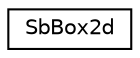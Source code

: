 digraph "Graphical Class Hierarchy"
{
 // LATEX_PDF_SIZE
  edge [fontname="Helvetica",fontsize="10",labelfontname="Helvetica",labelfontsize="10"];
  node [fontname="Helvetica",fontsize="10",shape=record];
  rankdir="LR";
  Node0 [label="SbBox2d",height=0.2,width=0.4,color="black", fillcolor="white", style="filled",URL="$classSbBox2d.html",tooltip="The SbBox2d class is a 2 dimensional box with double precision corner coordinates."];
}
